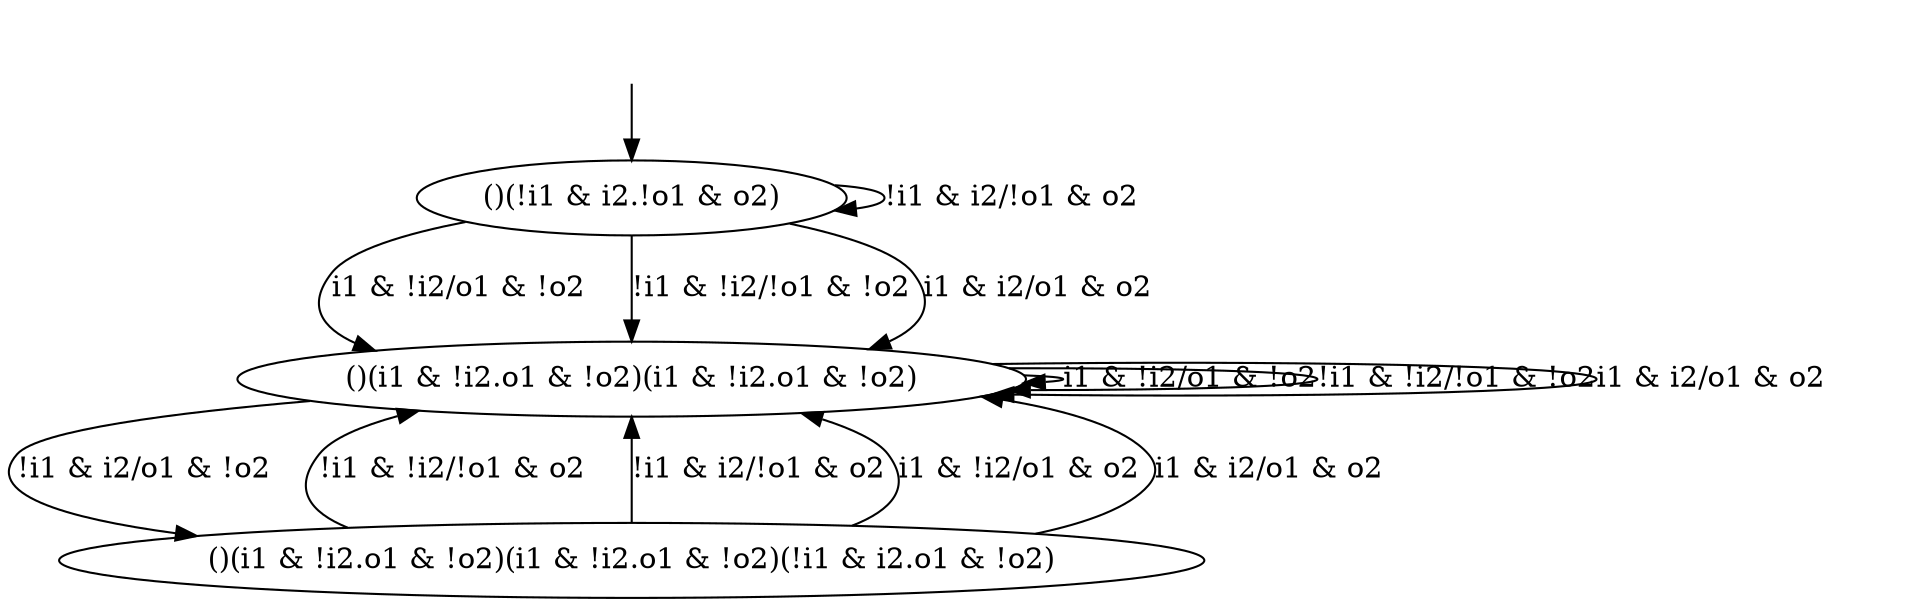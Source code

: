 digraph "examples/test" {
"()(!i1 & i2.!o1 & o2)" [label="()(!i1 & i2.!o1 & o2)"];
"()(i1 & !i2.o1 & !o2)(i1 & !i2.o1 & !o2)" [label="()(i1 & !i2.o1 & !o2)(i1 & !i2.o1 & !o2)"];
"()(i1 & !i2.o1 & !o2)(i1 & !i2.o1 & !o2)(!i1 & i2.o1 & !o2)" [label="()(i1 & !i2.o1 & !o2)(i1 & !i2.o1 & !o2)(!i1 & i2.o1 & !o2)"];
"()(!i1 & i2.!o1 & o2)" -> "()(!i1 & i2.!o1 & o2)"  [label="!i1 & i2/!o1 & o2"];
"()(!i1 & i2.!o1 & o2)" -> "()(i1 & !i2.o1 & !o2)(i1 & !i2.o1 & !o2)"  [label="i1 & !i2/o1 & !o2"];
"()(!i1 & i2.!o1 & o2)" -> "()(i1 & !i2.o1 & !o2)(i1 & !i2.o1 & !o2)"  [label="!i1 & !i2/!o1 & !o2"];
"()(!i1 & i2.!o1 & o2)" -> "()(i1 & !i2.o1 & !o2)(i1 & !i2.o1 & !o2)"  [label="i1 & i2/o1 & o2"];
"()(i1 & !i2.o1 & !o2)(i1 & !i2.o1 & !o2)" -> "()(i1 & !i2.o1 & !o2)(i1 & !i2.o1 & !o2)(!i1 & i2.o1 & !o2)"  [label="!i1 & i2/o1 & !o2"];
"()(i1 & !i2.o1 & !o2)(i1 & !i2.o1 & !o2)" -> "()(i1 & !i2.o1 & !o2)(i1 & !i2.o1 & !o2)"  [label="i1 & !i2/o1 & !o2"];
"()(i1 & !i2.o1 & !o2)(i1 & !i2.o1 & !o2)" -> "()(i1 & !i2.o1 & !o2)(i1 & !i2.o1 & !o2)"  [label="!i1 & !i2/!o1 & !o2"];
"()(i1 & !i2.o1 & !o2)(i1 & !i2.o1 & !o2)" -> "()(i1 & !i2.o1 & !o2)(i1 & !i2.o1 & !o2)"  [label="i1 & i2/o1 & o2"];
"()(i1 & !i2.o1 & !o2)(i1 & !i2.o1 & !o2)(!i1 & i2.o1 & !o2)" -> "()(i1 & !i2.o1 & !o2)(i1 & !i2.o1 & !o2)"  [label="!i1 & !i2/!o1 & o2"];
"()(i1 & !i2.o1 & !o2)(i1 & !i2.o1 & !o2)(!i1 & i2.o1 & !o2)" -> "()(i1 & !i2.o1 & !o2)(i1 & !i2.o1 & !o2)"  [label="!i1 & i2/!o1 & o2"];
"()(i1 & !i2.o1 & !o2)(i1 & !i2.o1 & !o2)(!i1 & i2.o1 & !o2)" -> "()(i1 & !i2.o1 & !o2)(i1 & !i2.o1 & !o2)"  [label="i1 & !i2/o1 & o2"];
"()(i1 & !i2.o1 & !o2)(i1 & !i2.o1 & !o2)(!i1 & i2.o1 & !o2)" -> "()(i1 & !i2.o1 & !o2)(i1 & !i2.o1 & !o2)"  [label="i1 & i2/o1 & o2"];
__start0 [label="", shape=none];
__start0 -> "()(!i1 & i2.!o1 & o2)"  [label=""];
}

